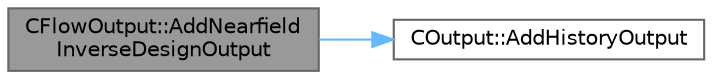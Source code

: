 digraph "CFlowOutput::AddNearfieldInverseDesignOutput"
{
 // LATEX_PDF_SIZE
  bgcolor="transparent";
  edge [fontname=Helvetica,fontsize=10,labelfontname=Helvetica,labelfontsize=10];
  node [fontname=Helvetica,fontsize=10,shape=box,height=0.2,width=0.4];
  rankdir="LR";
  Node1 [id="Node000001",label="CFlowOutput::AddNearfield\lInverseDesignOutput",height=0.2,width=0.4,color="gray40", fillcolor="grey60", style="filled", fontcolor="black",tooltip="Add nearfield inverse design output as history fields."];
  Node1 -> Node2 [id="edge1_Node000001_Node000002",color="steelblue1",style="solid",tooltip=" "];
  Node2 [id="Node000002",label="COutput::AddHistoryOutput",height=0.2,width=0.4,color="grey40", fillcolor="white", style="filled",URL="$classCOutput.html#ad5ee424d364346cbd6dc27ffbab35e0a",tooltip="Add a new field to the history output."];
}
